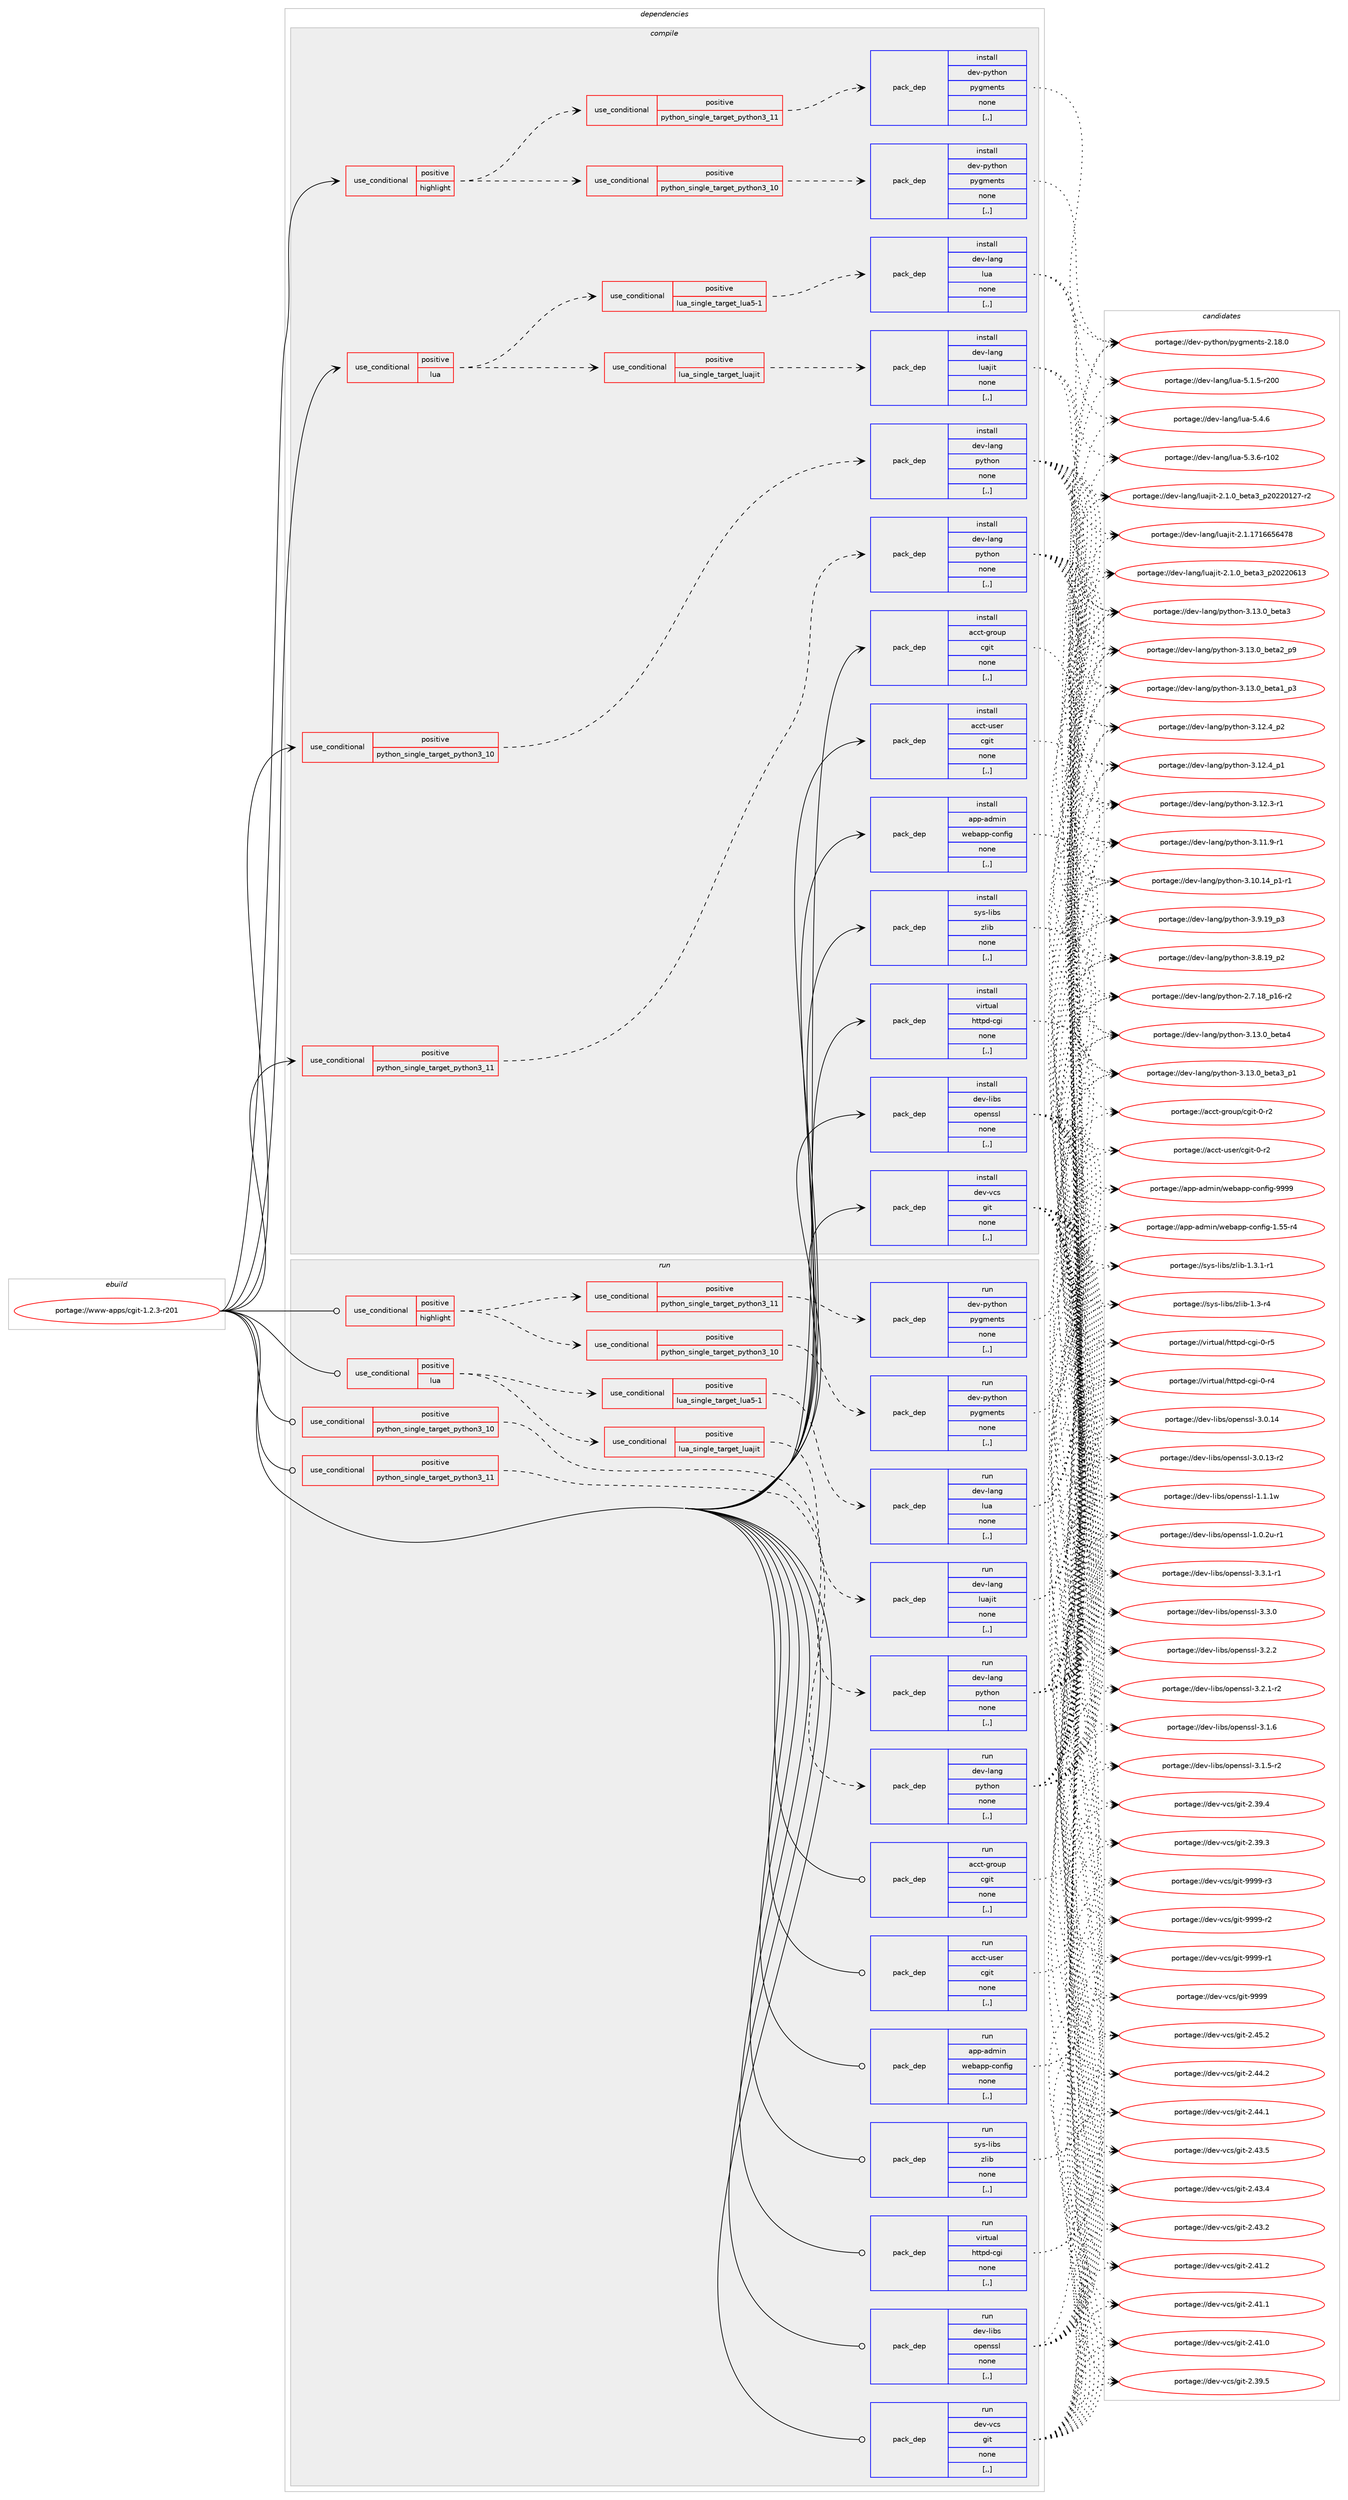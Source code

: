 digraph prolog {

# *************
# Graph options
# *************

newrank=true;
concentrate=true;
compound=true;
graph [rankdir=LR,fontname=Helvetica,fontsize=10,ranksep=1.5];#, ranksep=2.5, nodesep=0.2];
edge  [arrowhead=vee];
node  [fontname=Helvetica,fontsize=10];

# **********
# The ebuild
# **********

subgraph cluster_leftcol {
color=gray;
label=<<i>ebuild</i>>;
id [label="portage://www-apps/cgit-1.2.3-r201", color=red, width=4, href="../www-apps/cgit-1.2.3-r201.svg"];
}

# ****************
# The dependencies
# ****************

subgraph cluster_midcol {
color=gray;
label=<<i>dependencies</i>>;
subgraph cluster_compile {
fillcolor="#eeeeee";
style=filled;
label=<<i>compile</i>>;
subgraph cond118901 {
dependency446224 [label=<<TABLE BORDER="0" CELLBORDER="1" CELLSPACING="0" CELLPADDING="4"><TR><TD ROWSPAN="3" CELLPADDING="10">use_conditional</TD></TR><TR><TD>positive</TD></TR><TR><TD>highlight</TD></TR></TABLE>>, shape=none, color=red];
subgraph cond118902 {
dependency446225 [label=<<TABLE BORDER="0" CELLBORDER="1" CELLSPACING="0" CELLPADDING="4"><TR><TD ROWSPAN="3" CELLPADDING="10">use_conditional</TD></TR><TR><TD>positive</TD></TR><TR><TD>python_single_target_python3_10</TD></TR></TABLE>>, shape=none, color=red];
subgraph pack324063 {
dependency446226 [label=<<TABLE BORDER="0" CELLBORDER="1" CELLSPACING="0" CELLPADDING="4" WIDTH="220"><TR><TD ROWSPAN="6" CELLPADDING="30">pack_dep</TD></TR><TR><TD WIDTH="110">install</TD></TR><TR><TD>dev-python</TD></TR><TR><TD>pygments</TD></TR><TR><TD>none</TD></TR><TR><TD>[,,]</TD></TR></TABLE>>, shape=none, color=blue];
}
dependency446225:e -> dependency446226:w [weight=20,style="dashed",arrowhead="vee"];
}
dependency446224:e -> dependency446225:w [weight=20,style="dashed",arrowhead="vee"];
subgraph cond118903 {
dependency446227 [label=<<TABLE BORDER="0" CELLBORDER="1" CELLSPACING="0" CELLPADDING="4"><TR><TD ROWSPAN="3" CELLPADDING="10">use_conditional</TD></TR><TR><TD>positive</TD></TR><TR><TD>python_single_target_python3_11</TD></TR></TABLE>>, shape=none, color=red];
subgraph pack324064 {
dependency446228 [label=<<TABLE BORDER="0" CELLBORDER="1" CELLSPACING="0" CELLPADDING="4" WIDTH="220"><TR><TD ROWSPAN="6" CELLPADDING="30">pack_dep</TD></TR><TR><TD WIDTH="110">install</TD></TR><TR><TD>dev-python</TD></TR><TR><TD>pygments</TD></TR><TR><TD>none</TD></TR><TR><TD>[,,]</TD></TR></TABLE>>, shape=none, color=blue];
}
dependency446227:e -> dependency446228:w [weight=20,style="dashed",arrowhead="vee"];
}
dependency446224:e -> dependency446227:w [weight=20,style="dashed",arrowhead="vee"];
}
id:e -> dependency446224:w [weight=20,style="solid",arrowhead="vee"];
subgraph cond118904 {
dependency446229 [label=<<TABLE BORDER="0" CELLBORDER="1" CELLSPACING="0" CELLPADDING="4"><TR><TD ROWSPAN="3" CELLPADDING="10">use_conditional</TD></TR><TR><TD>positive</TD></TR><TR><TD>lua</TD></TR></TABLE>>, shape=none, color=red];
subgraph cond118905 {
dependency446230 [label=<<TABLE BORDER="0" CELLBORDER="1" CELLSPACING="0" CELLPADDING="4"><TR><TD ROWSPAN="3" CELLPADDING="10">use_conditional</TD></TR><TR><TD>positive</TD></TR><TR><TD>lua_single_target_luajit</TD></TR></TABLE>>, shape=none, color=red];
subgraph pack324065 {
dependency446231 [label=<<TABLE BORDER="0" CELLBORDER="1" CELLSPACING="0" CELLPADDING="4" WIDTH="220"><TR><TD ROWSPAN="6" CELLPADDING="30">pack_dep</TD></TR><TR><TD WIDTH="110">install</TD></TR><TR><TD>dev-lang</TD></TR><TR><TD>luajit</TD></TR><TR><TD>none</TD></TR><TR><TD>[,,]</TD></TR></TABLE>>, shape=none, color=blue];
}
dependency446230:e -> dependency446231:w [weight=20,style="dashed",arrowhead="vee"];
}
dependency446229:e -> dependency446230:w [weight=20,style="dashed",arrowhead="vee"];
subgraph cond118906 {
dependency446232 [label=<<TABLE BORDER="0" CELLBORDER="1" CELLSPACING="0" CELLPADDING="4"><TR><TD ROWSPAN="3" CELLPADDING="10">use_conditional</TD></TR><TR><TD>positive</TD></TR><TR><TD>lua_single_target_lua5-1</TD></TR></TABLE>>, shape=none, color=red];
subgraph pack324066 {
dependency446233 [label=<<TABLE BORDER="0" CELLBORDER="1" CELLSPACING="0" CELLPADDING="4" WIDTH="220"><TR><TD ROWSPAN="6" CELLPADDING="30">pack_dep</TD></TR><TR><TD WIDTH="110">install</TD></TR><TR><TD>dev-lang</TD></TR><TR><TD>lua</TD></TR><TR><TD>none</TD></TR><TR><TD>[,,]</TD></TR></TABLE>>, shape=none, color=blue];
}
dependency446232:e -> dependency446233:w [weight=20,style="dashed",arrowhead="vee"];
}
dependency446229:e -> dependency446232:w [weight=20,style="dashed",arrowhead="vee"];
}
id:e -> dependency446229:w [weight=20,style="solid",arrowhead="vee"];
subgraph cond118907 {
dependency446234 [label=<<TABLE BORDER="0" CELLBORDER="1" CELLSPACING="0" CELLPADDING="4"><TR><TD ROWSPAN="3" CELLPADDING="10">use_conditional</TD></TR><TR><TD>positive</TD></TR><TR><TD>python_single_target_python3_10</TD></TR></TABLE>>, shape=none, color=red];
subgraph pack324067 {
dependency446235 [label=<<TABLE BORDER="0" CELLBORDER="1" CELLSPACING="0" CELLPADDING="4" WIDTH="220"><TR><TD ROWSPAN="6" CELLPADDING="30">pack_dep</TD></TR><TR><TD WIDTH="110">install</TD></TR><TR><TD>dev-lang</TD></TR><TR><TD>python</TD></TR><TR><TD>none</TD></TR><TR><TD>[,,]</TD></TR></TABLE>>, shape=none, color=blue];
}
dependency446234:e -> dependency446235:w [weight=20,style="dashed",arrowhead="vee"];
}
id:e -> dependency446234:w [weight=20,style="solid",arrowhead="vee"];
subgraph cond118908 {
dependency446236 [label=<<TABLE BORDER="0" CELLBORDER="1" CELLSPACING="0" CELLPADDING="4"><TR><TD ROWSPAN="3" CELLPADDING="10">use_conditional</TD></TR><TR><TD>positive</TD></TR><TR><TD>python_single_target_python3_11</TD></TR></TABLE>>, shape=none, color=red];
subgraph pack324068 {
dependency446237 [label=<<TABLE BORDER="0" CELLBORDER="1" CELLSPACING="0" CELLPADDING="4" WIDTH="220"><TR><TD ROWSPAN="6" CELLPADDING="30">pack_dep</TD></TR><TR><TD WIDTH="110">install</TD></TR><TR><TD>dev-lang</TD></TR><TR><TD>python</TD></TR><TR><TD>none</TD></TR><TR><TD>[,,]</TD></TR></TABLE>>, shape=none, color=blue];
}
dependency446236:e -> dependency446237:w [weight=20,style="dashed",arrowhead="vee"];
}
id:e -> dependency446236:w [weight=20,style="solid",arrowhead="vee"];
subgraph pack324069 {
dependency446238 [label=<<TABLE BORDER="0" CELLBORDER="1" CELLSPACING="0" CELLPADDING="4" WIDTH="220"><TR><TD ROWSPAN="6" CELLPADDING="30">pack_dep</TD></TR><TR><TD WIDTH="110">install</TD></TR><TR><TD>acct-group</TD></TR><TR><TD>cgit</TD></TR><TR><TD>none</TD></TR><TR><TD>[,,]</TD></TR></TABLE>>, shape=none, color=blue];
}
id:e -> dependency446238:w [weight=20,style="solid",arrowhead="vee"];
subgraph pack324070 {
dependency446239 [label=<<TABLE BORDER="0" CELLBORDER="1" CELLSPACING="0" CELLPADDING="4" WIDTH="220"><TR><TD ROWSPAN="6" CELLPADDING="30">pack_dep</TD></TR><TR><TD WIDTH="110">install</TD></TR><TR><TD>acct-user</TD></TR><TR><TD>cgit</TD></TR><TR><TD>none</TD></TR><TR><TD>[,,]</TD></TR></TABLE>>, shape=none, color=blue];
}
id:e -> dependency446239:w [weight=20,style="solid",arrowhead="vee"];
subgraph pack324071 {
dependency446240 [label=<<TABLE BORDER="0" CELLBORDER="1" CELLSPACING="0" CELLPADDING="4" WIDTH="220"><TR><TD ROWSPAN="6" CELLPADDING="30">pack_dep</TD></TR><TR><TD WIDTH="110">install</TD></TR><TR><TD>app-admin</TD></TR><TR><TD>webapp-config</TD></TR><TR><TD>none</TD></TR><TR><TD>[,,]</TD></TR></TABLE>>, shape=none, color=blue];
}
id:e -> dependency446240:w [weight=20,style="solid",arrowhead="vee"];
subgraph pack324072 {
dependency446241 [label=<<TABLE BORDER="0" CELLBORDER="1" CELLSPACING="0" CELLPADDING="4" WIDTH="220"><TR><TD ROWSPAN="6" CELLPADDING="30">pack_dep</TD></TR><TR><TD WIDTH="110">install</TD></TR><TR><TD>dev-libs</TD></TR><TR><TD>openssl</TD></TR><TR><TD>none</TD></TR><TR><TD>[,,]</TD></TR></TABLE>>, shape=none, color=blue];
}
id:e -> dependency446241:w [weight=20,style="solid",arrowhead="vee"];
subgraph pack324073 {
dependency446242 [label=<<TABLE BORDER="0" CELLBORDER="1" CELLSPACING="0" CELLPADDING="4" WIDTH="220"><TR><TD ROWSPAN="6" CELLPADDING="30">pack_dep</TD></TR><TR><TD WIDTH="110">install</TD></TR><TR><TD>dev-vcs</TD></TR><TR><TD>git</TD></TR><TR><TD>none</TD></TR><TR><TD>[,,]</TD></TR></TABLE>>, shape=none, color=blue];
}
id:e -> dependency446242:w [weight=20,style="solid",arrowhead="vee"];
subgraph pack324074 {
dependency446243 [label=<<TABLE BORDER="0" CELLBORDER="1" CELLSPACING="0" CELLPADDING="4" WIDTH="220"><TR><TD ROWSPAN="6" CELLPADDING="30">pack_dep</TD></TR><TR><TD WIDTH="110">install</TD></TR><TR><TD>sys-libs</TD></TR><TR><TD>zlib</TD></TR><TR><TD>none</TD></TR><TR><TD>[,,]</TD></TR></TABLE>>, shape=none, color=blue];
}
id:e -> dependency446243:w [weight=20,style="solid",arrowhead="vee"];
subgraph pack324075 {
dependency446244 [label=<<TABLE BORDER="0" CELLBORDER="1" CELLSPACING="0" CELLPADDING="4" WIDTH="220"><TR><TD ROWSPAN="6" CELLPADDING="30">pack_dep</TD></TR><TR><TD WIDTH="110">install</TD></TR><TR><TD>virtual</TD></TR><TR><TD>httpd-cgi</TD></TR><TR><TD>none</TD></TR><TR><TD>[,,]</TD></TR></TABLE>>, shape=none, color=blue];
}
id:e -> dependency446244:w [weight=20,style="solid",arrowhead="vee"];
}
subgraph cluster_compileandrun {
fillcolor="#eeeeee";
style=filled;
label=<<i>compile and run</i>>;
}
subgraph cluster_run {
fillcolor="#eeeeee";
style=filled;
label=<<i>run</i>>;
subgraph cond118909 {
dependency446245 [label=<<TABLE BORDER="0" CELLBORDER="1" CELLSPACING="0" CELLPADDING="4"><TR><TD ROWSPAN="3" CELLPADDING="10">use_conditional</TD></TR><TR><TD>positive</TD></TR><TR><TD>highlight</TD></TR></TABLE>>, shape=none, color=red];
subgraph cond118910 {
dependency446246 [label=<<TABLE BORDER="0" CELLBORDER="1" CELLSPACING="0" CELLPADDING="4"><TR><TD ROWSPAN="3" CELLPADDING="10">use_conditional</TD></TR><TR><TD>positive</TD></TR><TR><TD>python_single_target_python3_10</TD></TR></TABLE>>, shape=none, color=red];
subgraph pack324076 {
dependency446247 [label=<<TABLE BORDER="0" CELLBORDER="1" CELLSPACING="0" CELLPADDING="4" WIDTH="220"><TR><TD ROWSPAN="6" CELLPADDING="30">pack_dep</TD></TR><TR><TD WIDTH="110">run</TD></TR><TR><TD>dev-python</TD></TR><TR><TD>pygments</TD></TR><TR><TD>none</TD></TR><TR><TD>[,,]</TD></TR></TABLE>>, shape=none, color=blue];
}
dependency446246:e -> dependency446247:w [weight=20,style="dashed",arrowhead="vee"];
}
dependency446245:e -> dependency446246:w [weight=20,style="dashed",arrowhead="vee"];
subgraph cond118911 {
dependency446248 [label=<<TABLE BORDER="0" CELLBORDER="1" CELLSPACING="0" CELLPADDING="4"><TR><TD ROWSPAN="3" CELLPADDING="10">use_conditional</TD></TR><TR><TD>positive</TD></TR><TR><TD>python_single_target_python3_11</TD></TR></TABLE>>, shape=none, color=red];
subgraph pack324077 {
dependency446249 [label=<<TABLE BORDER="0" CELLBORDER="1" CELLSPACING="0" CELLPADDING="4" WIDTH="220"><TR><TD ROWSPAN="6" CELLPADDING="30">pack_dep</TD></TR><TR><TD WIDTH="110">run</TD></TR><TR><TD>dev-python</TD></TR><TR><TD>pygments</TD></TR><TR><TD>none</TD></TR><TR><TD>[,,]</TD></TR></TABLE>>, shape=none, color=blue];
}
dependency446248:e -> dependency446249:w [weight=20,style="dashed",arrowhead="vee"];
}
dependency446245:e -> dependency446248:w [weight=20,style="dashed",arrowhead="vee"];
}
id:e -> dependency446245:w [weight=20,style="solid",arrowhead="odot"];
subgraph cond118912 {
dependency446250 [label=<<TABLE BORDER="0" CELLBORDER="1" CELLSPACING="0" CELLPADDING="4"><TR><TD ROWSPAN="3" CELLPADDING="10">use_conditional</TD></TR><TR><TD>positive</TD></TR><TR><TD>lua</TD></TR></TABLE>>, shape=none, color=red];
subgraph cond118913 {
dependency446251 [label=<<TABLE BORDER="0" CELLBORDER="1" CELLSPACING="0" CELLPADDING="4"><TR><TD ROWSPAN="3" CELLPADDING="10">use_conditional</TD></TR><TR><TD>positive</TD></TR><TR><TD>lua_single_target_luajit</TD></TR></TABLE>>, shape=none, color=red];
subgraph pack324078 {
dependency446252 [label=<<TABLE BORDER="0" CELLBORDER="1" CELLSPACING="0" CELLPADDING="4" WIDTH="220"><TR><TD ROWSPAN="6" CELLPADDING="30">pack_dep</TD></TR><TR><TD WIDTH="110">run</TD></TR><TR><TD>dev-lang</TD></TR><TR><TD>luajit</TD></TR><TR><TD>none</TD></TR><TR><TD>[,,]</TD></TR></TABLE>>, shape=none, color=blue];
}
dependency446251:e -> dependency446252:w [weight=20,style="dashed",arrowhead="vee"];
}
dependency446250:e -> dependency446251:w [weight=20,style="dashed",arrowhead="vee"];
subgraph cond118914 {
dependency446253 [label=<<TABLE BORDER="0" CELLBORDER="1" CELLSPACING="0" CELLPADDING="4"><TR><TD ROWSPAN="3" CELLPADDING="10">use_conditional</TD></TR><TR><TD>positive</TD></TR><TR><TD>lua_single_target_lua5-1</TD></TR></TABLE>>, shape=none, color=red];
subgraph pack324079 {
dependency446254 [label=<<TABLE BORDER="0" CELLBORDER="1" CELLSPACING="0" CELLPADDING="4" WIDTH="220"><TR><TD ROWSPAN="6" CELLPADDING="30">pack_dep</TD></TR><TR><TD WIDTH="110">run</TD></TR><TR><TD>dev-lang</TD></TR><TR><TD>lua</TD></TR><TR><TD>none</TD></TR><TR><TD>[,,]</TD></TR></TABLE>>, shape=none, color=blue];
}
dependency446253:e -> dependency446254:w [weight=20,style="dashed",arrowhead="vee"];
}
dependency446250:e -> dependency446253:w [weight=20,style="dashed",arrowhead="vee"];
}
id:e -> dependency446250:w [weight=20,style="solid",arrowhead="odot"];
subgraph cond118915 {
dependency446255 [label=<<TABLE BORDER="0" CELLBORDER="1" CELLSPACING="0" CELLPADDING="4"><TR><TD ROWSPAN="3" CELLPADDING="10">use_conditional</TD></TR><TR><TD>positive</TD></TR><TR><TD>python_single_target_python3_10</TD></TR></TABLE>>, shape=none, color=red];
subgraph pack324080 {
dependency446256 [label=<<TABLE BORDER="0" CELLBORDER="1" CELLSPACING="0" CELLPADDING="4" WIDTH="220"><TR><TD ROWSPAN="6" CELLPADDING="30">pack_dep</TD></TR><TR><TD WIDTH="110">run</TD></TR><TR><TD>dev-lang</TD></TR><TR><TD>python</TD></TR><TR><TD>none</TD></TR><TR><TD>[,,]</TD></TR></TABLE>>, shape=none, color=blue];
}
dependency446255:e -> dependency446256:w [weight=20,style="dashed",arrowhead="vee"];
}
id:e -> dependency446255:w [weight=20,style="solid",arrowhead="odot"];
subgraph cond118916 {
dependency446257 [label=<<TABLE BORDER="0" CELLBORDER="1" CELLSPACING="0" CELLPADDING="4"><TR><TD ROWSPAN="3" CELLPADDING="10">use_conditional</TD></TR><TR><TD>positive</TD></TR><TR><TD>python_single_target_python3_11</TD></TR></TABLE>>, shape=none, color=red];
subgraph pack324081 {
dependency446258 [label=<<TABLE BORDER="0" CELLBORDER="1" CELLSPACING="0" CELLPADDING="4" WIDTH="220"><TR><TD ROWSPAN="6" CELLPADDING="30">pack_dep</TD></TR><TR><TD WIDTH="110">run</TD></TR><TR><TD>dev-lang</TD></TR><TR><TD>python</TD></TR><TR><TD>none</TD></TR><TR><TD>[,,]</TD></TR></TABLE>>, shape=none, color=blue];
}
dependency446257:e -> dependency446258:w [weight=20,style="dashed",arrowhead="vee"];
}
id:e -> dependency446257:w [weight=20,style="solid",arrowhead="odot"];
subgraph pack324082 {
dependency446259 [label=<<TABLE BORDER="0" CELLBORDER="1" CELLSPACING="0" CELLPADDING="4" WIDTH="220"><TR><TD ROWSPAN="6" CELLPADDING="30">pack_dep</TD></TR><TR><TD WIDTH="110">run</TD></TR><TR><TD>acct-group</TD></TR><TR><TD>cgit</TD></TR><TR><TD>none</TD></TR><TR><TD>[,,]</TD></TR></TABLE>>, shape=none, color=blue];
}
id:e -> dependency446259:w [weight=20,style="solid",arrowhead="odot"];
subgraph pack324083 {
dependency446260 [label=<<TABLE BORDER="0" CELLBORDER="1" CELLSPACING="0" CELLPADDING="4" WIDTH="220"><TR><TD ROWSPAN="6" CELLPADDING="30">pack_dep</TD></TR><TR><TD WIDTH="110">run</TD></TR><TR><TD>acct-user</TD></TR><TR><TD>cgit</TD></TR><TR><TD>none</TD></TR><TR><TD>[,,]</TD></TR></TABLE>>, shape=none, color=blue];
}
id:e -> dependency446260:w [weight=20,style="solid",arrowhead="odot"];
subgraph pack324084 {
dependency446261 [label=<<TABLE BORDER="0" CELLBORDER="1" CELLSPACING="0" CELLPADDING="4" WIDTH="220"><TR><TD ROWSPAN="6" CELLPADDING="30">pack_dep</TD></TR><TR><TD WIDTH="110">run</TD></TR><TR><TD>app-admin</TD></TR><TR><TD>webapp-config</TD></TR><TR><TD>none</TD></TR><TR><TD>[,,]</TD></TR></TABLE>>, shape=none, color=blue];
}
id:e -> dependency446261:w [weight=20,style="solid",arrowhead="odot"];
subgraph pack324085 {
dependency446262 [label=<<TABLE BORDER="0" CELLBORDER="1" CELLSPACING="0" CELLPADDING="4" WIDTH="220"><TR><TD ROWSPAN="6" CELLPADDING="30">pack_dep</TD></TR><TR><TD WIDTH="110">run</TD></TR><TR><TD>dev-libs</TD></TR><TR><TD>openssl</TD></TR><TR><TD>none</TD></TR><TR><TD>[,,]</TD></TR></TABLE>>, shape=none, color=blue];
}
id:e -> dependency446262:w [weight=20,style="solid",arrowhead="odot"];
subgraph pack324086 {
dependency446263 [label=<<TABLE BORDER="0" CELLBORDER="1" CELLSPACING="0" CELLPADDING="4" WIDTH="220"><TR><TD ROWSPAN="6" CELLPADDING="30">pack_dep</TD></TR><TR><TD WIDTH="110">run</TD></TR><TR><TD>dev-vcs</TD></TR><TR><TD>git</TD></TR><TR><TD>none</TD></TR><TR><TD>[,,]</TD></TR></TABLE>>, shape=none, color=blue];
}
id:e -> dependency446263:w [weight=20,style="solid",arrowhead="odot"];
subgraph pack324087 {
dependency446264 [label=<<TABLE BORDER="0" CELLBORDER="1" CELLSPACING="0" CELLPADDING="4" WIDTH="220"><TR><TD ROWSPAN="6" CELLPADDING="30">pack_dep</TD></TR><TR><TD WIDTH="110">run</TD></TR><TR><TD>sys-libs</TD></TR><TR><TD>zlib</TD></TR><TR><TD>none</TD></TR><TR><TD>[,,]</TD></TR></TABLE>>, shape=none, color=blue];
}
id:e -> dependency446264:w [weight=20,style="solid",arrowhead="odot"];
subgraph pack324088 {
dependency446265 [label=<<TABLE BORDER="0" CELLBORDER="1" CELLSPACING="0" CELLPADDING="4" WIDTH="220"><TR><TD ROWSPAN="6" CELLPADDING="30">pack_dep</TD></TR><TR><TD WIDTH="110">run</TD></TR><TR><TD>virtual</TD></TR><TR><TD>httpd-cgi</TD></TR><TR><TD>none</TD></TR><TR><TD>[,,]</TD></TR></TABLE>>, shape=none, color=blue];
}
id:e -> dependency446265:w [weight=20,style="solid",arrowhead="odot"];
}
}

# **************
# The candidates
# **************

subgraph cluster_choices {
rank=same;
color=gray;
label=<<i>candidates</i>>;

subgraph choice324063 {
color=black;
nodesep=1;
choice100101118451121211161041111104711212110310910111011611545504649564648 [label="portage://dev-python/pygments-2.18.0", color=red, width=4,href="../dev-python/pygments-2.18.0.svg"];
dependency446226:e -> choice100101118451121211161041111104711212110310910111011611545504649564648:w [style=dotted,weight="100"];
}
subgraph choice324064 {
color=black;
nodesep=1;
choice100101118451121211161041111104711212110310910111011611545504649564648 [label="portage://dev-python/pygments-2.18.0", color=red, width=4,href="../dev-python/pygments-2.18.0.svg"];
dependency446228:e -> choice100101118451121211161041111104711212110310910111011611545504649564648:w [style=dotted,weight="100"];
}
subgraph choice324065 {
color=black;
nodesep=1;
choice10010111845108971101034710811797106105116455046494649554954545354525556 [label="portage://dev-lang/luajit-2.1.1716656478", color=red, width=4,href="../dev-lang/luajit-2.1.1716656478.svg"];
choice1001011184510897110103471081179710610511645504649464895981011169751951125048505048544951 [label="portage://dev-lang/luajit-2.1.0_beta3_p20220613", color=red, width=4,href="../dev-lang/luajit-2.1.0_beta3_p20220613.svg"];
choice10010111845108971101034710811797106105116455046494648959810111697519511250485050484950554511450 [label="portage://dev-lang/luajit-2.1.0_beta3_p20220127-r2", color=red, width=4,href="../dev-lang/luajit-2.1.0_beta3_p20220127-r2.svg"];
dependency446231:e -> choice10010111845108971101034710811797106105116455046494649554954545354525556:w [style=dotted,weight="100"];
dependency446231:e -> choice1001011184510897110103471081179710610511645504649464895981011169751951125048505048544951:w [style=dotted,weight="100"];
dependency446231:e -> choice10010111845108971101034710811797106105116455046494648959810111697519511250485050484950554511450:w [style=dotted,weight="100"];
}
subgraph choice324066 {
color=black;
nodesep=1;
choice10010111845108971101034710811797455346524654 [label="portage://dev-lang/lua-5.4.6", color=red, width=4,href="../dev-lang/lua-5.4.6.svg"];
choice1001011184510897110103471081179745534651465445114494850 [label="portage://dev-lang/lua-5.3.6-r102", color=red, width=4,href="../dev-lang/lua-5.3.6-r102.svg"];
choice1001011184510897110103471081179745534649465345114504848 [label="portage://dev-lang/lua-5.1.5-r200", color=red, width=4,href="../dev-lang/lua-5.1.5-r200.svg"];
dependency446233:e -> choice10010111845108971101034710811797455346524654:w [style=dotted,weight="100"];
dependency446233:e -> choice1001011184510897110103471081179745534651465445114494850:w [style=dotted,weight="100"];
dependency446233:e -> choice1001011184510897110103471081179745534649465345114504848:w [style=dotted,weight="100"];
}
subgraph choice324067 {
color=black;
nodesep=1;
choice1001011184510897110103471121211161041111104551464951464895981011169752 [label="portage://dev-lang/python-3.13.0_beta4", color=red, width=4,href="../dev-lang/python-3.13.0_beta4.svg"];
choice10010111845108971101034711212111610411111045514649514648959810111697519511249 [label="portage://dev-lang/python-3.13.0_beta3_p1", color=red, width=4,href="../dev-lang/python-3.13.0_beta3_p1.svg"];
choice1001011184510897110103471121211161041111104551464951464895981011169751 [label="portage://dev-lang/python-3.13.0_beta3", color=red, width=4,href="../dev-lang/python-3.13.0_beta3.svg"];
choice10010111845108971101034711212111610411111045514649514648959810111697509511257 [label="portage://dev-lang/python-3.13.0_beta2_p9", color=red, width=4,href="../dev-lang/python-3.13.0_beta2_p9.svg"];
choice10010111845108971101034711212111610411111045514649514648959810111697499511251 [label="portage://dev-lang/python-3.13.0_beta1_p3", color=red, width=4,href="../dev-lang/python-3.13.0_beta1_p3.svg"];
choice100101118451089711010347112121116104111110455146495046529511250 [label="portage://dev-lang/python-3.12.4_p2", color=red, width=4,href="../dev-lang/python-3.12.4_p2.svg"];
choice100101118451089711010347112121116104111110455146495046529511249 [label="portage://dev-lang/python-3.12.4_p1", color=red, width=4,href="../dev-lang/python-3.12.4_p1.svg"];
choice100101118451089711010347112121116104111110455146495046514511449 [label="portage://dev-lang/python-3.12.3-r1", color=red, width=4,href="../dev-lang/python-3.12.3-r1.svg"];
choice100101118451089711010347112121116104111110455146494946574511449 [label="portage://dev-lang/python-3.11.9-r1", color=red, width=4,href="../dev-lang/python-3.11.9-r1.svg"];
choice100101118451089711010347112121116104111110455146494846495295112494511449 [label="portage://dev-lang/python-3.10.14_p1-r1", color=red, width=4,href="../dev-lang/python-3.10.14_p1-r1.svg"];
choice100101118451089711010347112121116104111110455146574649579511251 [label="portage://dev-lang/python-3.9.19_p3", color=red, width=4,href="../dev-lang/python-3.9.19_p3.svg"];
choice100101118451089711010347112121116104111110455146564649579511250 [label="portage://dev-lang/python-3.8.19_p2", color=red, width=4,href="../dev-lang/python-3.8.19_p2.svg"];
choice100101118451089711010347112121116104111110455046554649569511249544511450 [label="portage://dev-lang/python-2.7.18_p16-r2", color=red, width=4,href="../dev-lang/python-2.7.18_p16-r2.svg"];
dependency446235:e -> choice1001011184510897110103471121211161041111104551464951464895981011169752:w [style=dotted,weight="100"];
dependency446235:e -> choice10010111845108971101034711212111610411111045514649514648959810111697519511249:w [style=dotted,weight="100"];
dependency446235:e -> choice1001011184510897110103471121211161041111104551464951464895981011169751:w [style=dotted,weight="100"];
dependency446235:e -> choice10010111845108971101034711212111610411111045514649514648959810111697509511257:w [style=dotted,weight="100"];
dependency446235:e -> choice10010111845108971101034711212111610411111045514649514648959810111697499511251:w [style=dotted,weight="100"];
dependency446235:e -> choice100101118451089711010347112121116104111110455146495046529511250:w [style=dotted,weight="100"];
dependency446235:e -> choice100101118451089711010347112121116104111110455146495046529511249:w [style=dotted,weight="100"];
dependency446235:e -> choice100101118451089711010347112121116104111110455146495046514511449:w [style=dotted,weight="100"];
dependency446235:e -> choice100101118451089711010347112121116104111110455146494946574511449:w [style=dotted,weight="100"];
dependency446235:e -> choice100101118451089711010347112121116104111110455146494846495295112494511449:w [style=dotted,weight="100"];
dependency446235:e -> choice100101118451089711010347112121116104111110455146574649579511251:w [style=dotted,weight="100"];
dependency446235:e -> choice100101118451089711010347112121116104111110455146564649579511250:w [style=dotted,weight="100"];
dependency446235:e -> choice100101118451089711010347112121116104111110455046554649569511249544511450:w [style=dotted,weight="100"];
}
subgraph choice324068 {
color=black;
nodesep=1;
choice1001011184510897110103471121211161041111104551464951464895981011169752 [label="portage://dev-lang/python-3.13.0_beta4", color=red, width=4,href="../dev-lang/python-3.13.0_beta4.svg"];
choice10010111845108971101034711212111610411111045514649514648959810111697519511249 [label="portage://dev-lang/python-3.13.0_beta3_p1", color=red, width=4,href="../dev-lang/python-3.13.0_beta3_p1.svg"];
choice1001011184510897110103471121211161041111104551464951464895981011169751 [label="portage://dev-lang/python-3.13.0_beta3", color=red, width=4,href="../dev-lang/python-3.13.0_beta3.svg"];
choice10010111845108971101034711212111610411111045514649514648959810111697509511257 [label="portage://dev-lang/python-3.13.0_beta2_p9", color=red, width=4,href="../dev-lang/python-3.13.0_beta2_p9.svg"];
choice10010111845108971101034711212111610411111045514649514648959810111697499511251 [label="portage://dev-lang/python-3.13.0_beta1_p3", color=red, width=4,href="../dev-lang/python-3.13.0_beta1_p3.svg"];
choice100101118451089711010347112121116104111110455146495046529511250 [label="portage://dev-lang/python-3.12.4_p2", color=red, width=4,href="../dev-lang/python-3.12.4_p2.svg"];
choice100101118451089711010347112121116104111110455146495046529511249 [label="portage://dev-lang/python-3.12.4_p1", color=red, width=4,href="../dev-lang/python-3.12.4_p1.svg"];
choice100101118451089711010347112121116104111110455146495046514511449 [label="portage://dev-lang/python-3.12.3-r1", color=red, width=4,href="../dev-lang/python-3.12.3-r1.svg"];
choice100101118451089711010347112121116104111110455146494946574511449 [label="portage://dev-lang/python-3.11.9-r1", color=red, width=4,href="../dev-lang/python-3.11.9-r1.svg"];
choice100101118451089711010347112121116104111110455146494846495295112494511449 [label="portage://dev-lang/python-3.10.14_p1-r1", color=red, width=4,href="../dev-lang/python-3.10.14_p1-r1.svg"];
choice100101118451089711010347112121116104111110455146574649579511251 [label="portage://dev-lang/python-3.9.19_p3", color=red, width=4,href="../dev-lang/python-3.9.19_p3.svg"];
choice100101118451089711010347112121116104111110455146564649579511250 [label="portage://dev-lang/python-3.8.19_p2", color=red, width=4,href="../dev-lang/python-3.8.19_p2.svg"];
choice100101118451089711010347112121116104111110455046554649569511249544511450 [label="portage://dev-lang/python-2.7.18_p16-r2", color=red, width=4,href="../dev-lang/python-2.7.18_p16-r2.svg"];
dependency446237:e -> choice1001011184510897110103471121211161041111104551464951464895981011169752:w [style=dotted,weight="100"];
dependency446237:e -> choice10010111845108971101034711212111610411111045514649514648959810111697519511249:w [style=dotted,weight="100"];
dependency446237:e -> choice1001011184510897110103471121211161041111104551464951464895981011169751:w [style=dotted,weight="100"];
dependency446237:e -> choice10010111845108971101034711212111610411111045514649514648959810111697509511257:w [style=dotted,weight="100"];
dependency446237:e -> choice10010111845108971101034711212111610411111045514649514648959810111697499511251:w [style=dotted,weight="100"];
dependency446237:e -> choice100101118451089711010347112121116104111110455146495046529511250:w [style=dotted,weight="100"];
dependency446237:e -> choice100101118451089711010347112121116104111110455146495046529511249:w [style=dotted,weight="100"];
dependency446237:e -> choice100101118451089711010347112121116104111110455146495046514511449:w [style=dotted,weight="100"];
dependency446237:e -> choice100101118451089711010347112121116104111110455146494946574511449:w [style=dotted,weight="100"];
dependency446237:e -> choice100101118451089711010347112121116104111110455146494846495295112494511449:w [style=dotted,weight="100"];
dependency446237:e -> choice100101118451089711010347112121116104111110455146574649579511251:w [style=dotted,weight="100"];
dependency446237:e -> choice100101118451089711010347112121116104111110455146564649579511250:w [style=dotted,weight="100"];
dependency446237:e -> choice100101118451089711010347112121116104111110455046554649569511249544511450:w [style=dotted,weight="100"];
}
subgraph choice324069 {
color=black;
nodesep=1;
choice97999911645103114111117112479910310511645484511450 [label="portage://acct-group/cgit-0-r2", color=red, width=4,href="../acct-group/cgit-0-r2.svg"];
dependency446238:e -> choice97999911645103114111117112479910310511645484511450:w [style=dotted,weight="100"];
}
subgraph choice324070 {
color=black;
nodesep=1;
choice97999911645117115101114479910310511645484511450 [label="portage://acct-user/cgit-0-r2", color=red, width=4,href="../acct-user/cgit-0-r2.svg"];
dependency446239:e -> choice97999911645117115101114479910310511645484511450:w [style=dotted,weight="100"];
}
subgraph choice324071 {
color=black;
nodesep=1;
choice97112112459710010910511047119101989711211245991111101021051034557575757 [label="portage://app-admin/webapp-config-9999", color=red, width=4,href="../app-admin/webapp-config-9999.svg"];
choice971121124597100109105110471191019897112112459911111010210510345494653534511452 [label="portage://app-admin/webapp-config-1.55-r4", color=red, width=4,href="../app-admin/webapp-config-1.55-r4.svg"];
dependency446240:e -> choice97112112459710010910511047119101989711211245991111101021051034557575757:w [style=dotted,weight="100"];
dependency446240:e -> choice971121124597100109105110471191019897112112459911111010210510345494653534511452:w [style=dotted,weight="100"];
}
subgraph choice324072 {
color=black;
nodesep=1;
choice1001011184510810598115471111121011101151151084551465146494511449 [label="portage://dev-libs/openssl-3.3.1-r1", color=red, width=4,href="../dev-libs/openssl-3.3.1-r1.svg"];
choice100101118451081059811547111112101110115115108455146514648 [label="portage://dev-libs/openssl-3.3.0", color=red, width=4,href="../dev-libs/openssl-3.3.0.svg"];
choice100101118451081059811547111112101110115115108455146504650 [label="portage://dev-libs/openssl-3.2.2", color=red, width=4,href="../dev-libs/openssl-3.2.2.svg"];
choice1001011184510810598115471111121011101151151084551465046494511450 [label="portage://dev-libs/openssl-3.2.1-r2", color=red, width=4,href="../dev-libs/openssl-3.2.1-r2.svg"];
choice100101118451081059811547111112101110115115108455146494654 [label="portage://dev-libs/openssl-3.1.6", color=red, width=4,href="../dev-libs/openssl-3.1.6.svg"];
choice1001011184510810598115471111121011101151151084551464946534511450 [label="portage://dev-libs/openssl-3.1.5-r2", color=red, width=4,href="../dev-libs/openssl-3.1.5-r2.svg"];
choice10010111845108105981154711111210111011511510845514648464952 [label="portage://dev-libs/openssl-3.0.14", color=red, width=4,href="../dev-libs/openssl-3.0.14.svg"];
choice100101118451081059811547111112101110115115108455146484649514511450 [label="portage://dev-libs/openssl-3.0.13-r2", color=red, width=4,href="../dev-libs/openssl-3.0.13-r2.svg"];
choice100101118451081059811547111112101110115115108454946494649119 [label="portage://dev-libs/openssl-1.1.1w", color=red, width=4,href="../dev-libs/openssl-1.1.1w.svg"];
choice1001011184510810598115471111121011101151151084549464846501174511449 [label="portage://dev-libs/openssl-1.0.2u-r1", color=red, width=4,href="../dev-libs/openssl-1.0.2u-r1.svg"];
dependency446241:e -> choice1001011184510810598115471111121011101151151084551465146494511449:w [style=dotted,weight="100"];
dependency446241:e -> choice100101118451081059811547111112101110115115108455146514648:w [style=dotted,weight="100"];
dependency446241:e -> choice100101118451081059811547111112101110115115108455146504650:w [style=dotted,weight="100"];
dependency446241:e -> choice1001011184510810598115471111121011101151151084551465046494511450:w [style=dotted,weight="100"];
dependency446241:e -> choice100101118451081059811547111112101110115115108455146494654:w [style=dotted,weight="100"];
dependency446241:e -> choice1001011184510810598115471111121011101151151084551464946534511450:w [style=dotted,weight="100"];
dependency446241:e -> choice10010111845108105981154711111210111011511510845514648464952:w [style=dotted,weight="100"];
dependency446241:e -> choice100101118451081059811547111112101110115115108455146484649514511450:w [style=dotted,weight="100"];
dependency446241:e -> choice100101118451081059811547111112101110115115108454946494649119:w [style=dotted,weight="100"];
dependency446241:e -> choice1001011184510810598115471111121011101151151084549464846501174511449:w [style=dotted,weight="100"];
}
subgraph choice324073 {
color=black;
nodesep=1;
choice10010111845118991154710310511645575757574511451 [label="portage://dev-vcs/git-9999-r3", color=red, width=4,href="../dev-vcs/git-9999-r3.svg"];
choice10010111845118991154710310511645575757574511450 [label="portage://dev-vcs/git-9999-r2", color=red, width=4,href="../dev-vcs/git-9999-r2.svg"];
choice10010111845118991154710310511645575757574511449 [label="portage://dev-vcs/git-9999-r1", color=red, width=4,href="../dev-vcs/git-9999-r1.svg"];
choice1001011184511899115471031051164557575757 [label="portage://dev-vcs/git-9999", color=red, width=4,href="../dev-vcs/git-9999.svg"];
choice10010111845118991154710310511645504652534650 [label="portage://dev-vcs/git-2.45.2", color=red, width=4,href="../dev-vcs/git-2.45.2.svg"];
choice10010111845118991154710310511645504652524650 [label="portage://dev-vcs/git-2.44.2", color=red, width=4,href="../dev-vcs/git-2.44.2.svg"];
choice10010111845118991154710310511645504652524649 [label="portage://dev-vcs/git-2.44.1", color=red, width=4,href="../dev-vcs/git-2.44.1.svg"];
choice10010111845118991154710310511645504652514653 [label="portage://dev-vcs/git-2.43.5", color=red, width=4,href="../dev-vcs/git-2.43.5.svg"];
choice10010111845118991154710310511645504652514652 [label="portage://dev-vcs/git-2.43.4", color=red, width=4,href="../dev-vcs/git-2.43.4.svg"];
choice10010111845118991154710310511645504652514650 [label="portage://dev-vcs/git-2.43.2", color=red, width=4,href="../dev-vcs/git-2.43.2.svg"];
choice10010111845118991154710310511645504652494650 [label="portage://dev-vcs/git-2.41.2", color=red, width=4,href="../dev-vcs/git-2.41.2.svg"];
choice10010111845118991154710310511645504652494649 [label="portage://dev-vcs/git-2.41.1", color=red, width=4,href="../dev-vcs/git-2.41.1.svg"];
choice10010111845118991154710310511645504652494648 [label="portage://dev-vcs/git-2.41.0", color=red, width=4,href="../dev-vcs/git-2.41.0.svg"];
choice10010111845118991154710310511645504651574653 [label="portage://dev-vcs/git-2.39.5", color=red, width=4,href="../dev-vcs/git-2.39.5.svg"];
choice10010111845118991154710310511645504651574652 [label="portage://dev-vcs/git-2.39.4", color=red, width=4,href="../dev-vcs/git-2.39.4.svg"];
choice10010111845118991154710310511645504651574651 [label="portage://dev-vcs/git-2.39.3", color=red, width=4,href="../dev-vcs/git-2.39.3.svg"];
dependency446242:e -> choice10010111845118991154710310511645575757574511451:w [style=dotted,weight="100"];
dependency446242:e -> choice10010111845118991154710310511645575757574511450:w [style=dotted,weight="100"];
dependency446242:e -> choice10010111845118991154710310511645575757574511449:w [style=dotted,weight="100"];
dependency446242:e -> choice1001011184511899115471031051164557575757:w [style=dotted,weight="100"];
dependency446242:e -> choice10010111845118991154710310511645504652534650:w [style=dotted,weight="100"];
dependency446242:e -> choice10010111845118991154710310511645504652524650:w [style=dotted,weight="100"];
dependency446242:e -> choice10010111845118991154710310511645504652524649:w [style=dotted,weight="100"];
dependency446242:e -> choice10010111845118991154710310511645504652514653:w [style=dotted,weight="100"];
dependency446242:e -> choice10010111845118991154710310511645504652514652:w [style=dotted,weight="100"];
dependency446242:e -> choice10010111845118991154710310511645504652514650:w [style=dotted,weight="100"];
dependency446242:e -> choice10010111845118991154710310511645504652494650:w [style=dotted,weight="100"];
dependency446242:e -> choice10010111845118991154710310511645504652494649:w [style=dotted,weight="100"];
dependency446242:e -> choice10010111845118991154710310511645504652494648:w [style=dotted,weight="100"];
dependency446242:e -> choice10010111845118991154710310511645504651574653:w [style=dotted,weight="100"];
dependency446242:e -> choice10010111845118991154710310511645504651574652:w [style=dotted,weight="100"];
dependency446242:e -> choice10010111845118991154710310511645504651574651:w [style=dotted,weight="100"];
}
subgraph choice324074 {
color=black;
nodesep=1;
choice115121115451081059811547122108105984549465146494511449 [label="portage://sys-libs/zlib-1.3.1-r1", color=red, width=4,href="../sys-libs/zlib-1.3.1-r1.svg"];
choice11512111545108105981154712210810598454946514511452 [label="portage://sys-libs/zlib-1.3-r4", color=red, width=4,href="../sys-libs/zlib-1.3-r4.svg"];
dependency446243:e -> choice115121115451081059811547122108105984549465146494511449:w [style=dotted,weight="100"];
dependency446243:e -> choice11512111545108105981154712210810598454946514511452:w [style=dotted,weight="100"];
}
subgraph choice324075 {
color=black;
nodesep=1;
choice1181051141161179710847104116116112100459910310545484511453 [label="portage://virtual/httpd-cgi-0-r5", color=red, width=4,href="../virtual/httpd-cgi-0-r5.svg"];
choice1181051141161179710847104116116112100459910310545484511452 [label="portage://virtual/httpd-cgi-0-r4", color=red, width=4,href="../virtual/httpd-cgi-0-r4.svg"];
dependency446244:e -> choice1181051141161179710847104116116112100459910310545484511453:w [style=dotted,weight="100"];
dependency446244:e -> choice1181051141161179710847104116116112100459910310545484511452:w [style=dotted,weight="100"];
}
subgraph choice324076 {
color=black;
nodesep=1;
choice100101118451121211161041111104711212110310910111011611545504649564648 [label="portage://dev-python/pygments-2.18.0", color=red, width=4,href="../dev-python/pygments-2.18.0.svg"];
dependency446247:e -> choice100101118451121211161041111104711212110310910111011611545504649564648:w [style=dotted,weight="100"];
}
subgraph choice324077 {
color=black;
nodesep=1;
choice100101118451121211161041111104711212110310910111011611545504649564648 [label="portage://dev-python/pygments-2.18.0", color=red, width=4,href="../dev-python/pygments-2.18.0.svg"];
dependency446249:e -> choice100101118451121211161041111104711212110310910111011611545504649564648:w [style=dotted,weight="100"];
}
subgraph choice324078 {
color=black;
nodesep=1;
choice10010111845108971101034710811797106105116455046494649554954545354525556 [label="portage://dev-lang/luajit-2.1.1716656478", color=red, width=4,href="../dev-lang/luajit-2.1.1716656478.svg"];
choice1001011184510897110103471081179710610511645504649464895981011169751951125048505048544951 [label="portage://dev-lang/luajit-2.1.0_beta3_p20220613", color=red, width=4,href="../dev-lang/luajit-2.1.0_beta3_p20220613.svg"];
choice10010111845108971101034710811797106105116455046494648959810111697519511250485050484950554511450 [label="portage://dev-lang/luajit-2.1.0_beta3_p20220127-r2", color=red, width=4,href="../dev-lang/luajit-2.1.0_beta3_p20220127-r2.svg"];
dependency446252:e -> choice10010111845108971101034710811797106105116455046494649554954545354525556:w [style=dotted,weight="100"];
dependency446252:e -> choice1001011184510897110103471081179710610511645504649464895981011169751951125048505048544951:w [style=dotted,weight="100"];
dependency446252:e -> choice10010111845108971101034710811797106105116455046494648959810111697519511250485050484950554511450:w [style=dotted,weight="100"];
}
subgraph choice324079 {
color=black;
nodesep=1;
choice10010111845108971101034710811797455346524654 [label="portage://dev-lang/lua-5.4.6", color=red, width=4,href="../dev-lang/lua-5.4.6.svg"];
choice1001011184510897110103471081179745534651465445114494850 [label="portage://dev-lang/lua-5.3.6-r102", color=red, width=4,href="../dev-lang/lua-5.3.6-r102.svg"];
choice1001011184510897110103471081179745534649465345114504848 [label="portage://dev-lang/lua-5.1.5-r200", color=red, width=4,href="../dev-lang/lua-5.1.5-r200.svg"];
dependency446254:e -> choice10010111845108971101034710811797455346524654:w [style=dotted,weight="100"];
dependency446254:e -> choice1001011184510897110103471081179745534651465445114494850:w [style=dotted,weight="100"];
dependency446254:e -> choice1001011184510897110103471081179745534649465345114504848:w [style=dotted,weight="100"];
}
subgraph choice324080 {
color=black;
nodesep=1;
choice1001011184510897110103471121211161041111104551464951464895981011169752 [label="portage://dev-lang/python-3.13.0_beta4", color=red, width=4,href="../dev-lang/python-3.13.0_beta4.svg"];
choice10010111845108971101034711212111610411111045514649514648959810111697519511249 [label="portage://dev-lang/python-3.13.0_beta3_p1", color=red, width=4,href="../dev-lang/python-3.13.0_beta3_p1.svg"];
choice1001011184510897110103471121211161041111104551464951464895981011169751 [label="portage://dev-lang/python-3.13.0_beta3", color=red, width=4,href="../dev-lang/python-3.13.0_beta3.svg"];
choice10010111845108971101034711212111610411111045514649514648959810111697509511257 [label="portage://dev-lang/python-3.13.0_beta2_p9", color=red, width=4,href="../dev-lang/python-3.13.0_beta2_p9.svg"];
choice10010111845108971101034711212111610411111045514649514648959810111697499511251 [label="portage://dev-lang/python-3.13.0_beta1_p3", color=red, width=4,href="../dev-lang/python-3.13.0_beta1_p3.svg"];
choice100101118451089711010347112121116104111110455146495046529511250 [label="portage://dev-lang/python-3.12.4_p2", color=red, width=4,href="../dev-lang/python-3.12.4_p2.svg"];
choice100101118451089711010347112121116104111110455146495046529511249 [label="portage://dev-lang/python-3.12.4_p1", color=red, width=4,href="../dev-lang/python-3.12.4_p1.svg"];
choice100101118451089711010347112121116104111110455146495046514511449 [label="portage://dev-lang/python-3.12.3-r1", color=red, width=4,href="../dev-lang/python-3.12.3-r1.svg"];
choice100101118451089711010347112121116104111110455146494946574511449 [label="portage://dev-lang/python-3.11.9-r1", color=red, width=4,href="../dev-lang/python-3.11.9-r1.svg"];
choice100101118451089711010347112121116104111110455146494846495295112494511449 [label="portage://dev-lang/python-3.10.14_p1-r1", color=red, width=4,href="../dev-lang/python-3.10.14_p1-r1.svg"];
choice100101118451089711010347112121116104111110455146574649579511251 [label="portage://dev-lang/python-3.9.19_p3", color=red, width=4,href="../dev-lang/python-3.9.19_p3.svg"];
choice100101118451089711010347112121116104111110455146564649579511250 [label="portage://dev-lang/python-3.8.19_p2", color=red, width=4,href="../dev-lang/python-3.8.19_p2.svg"];
choice100101118451089711010347112121116104111110455046554649569511249544511450 [label="portage://dev-lang/python-2.7.18_p16-r2", color=red, width=4,href="../dev-lang/python-2.7.18_p16-r2.svg"];
dependency446256:e -> choice1001011184510897110103471121211161041111104551464951464895981011169752:w [style=dotted,weight="100"];
dependency446256:e -> choice10010111845108971101034711212111610411111045514649514648959810111697519511249:w [style=dotted,weight="100"];
dependency446256:e -> choice1001011184510897110103471121211161041111104551464951464895981011169751:w [style=dotted,weight="100"];
dependency446256:e -> choice10010111845108971101034711212111610411111045514649514648959810111697509511257:w [style=dotted,weight="100"];
dependency446256:e -> choice10010111845108971101034711212111610411111045514649514648959810111697499511251:w [style=dotted,weight="100"];
dependency446256:e -> choice100101118451089711010347112121116104111110455146495046529511250:w [style=dotted,weight="100"];
dependency446256:e -> choice100101118451089711010347112121116104111110455146495046529511249:w [style=dotted,weight="100"];
dependency446256:e -> choice100101118451089711010347112121116104111110455146495046514511449:w [style=dotted,weight="100"];
dependency446256:e -> choice100101118451089711010347112121116104111110455146494946574511449:w [style=dotted,weight="100"];
dependency446256:e -> choice100101118451089711010347112121116104111110455146494846495295112494511449:w [style=dotted,weight="100"];
dependency446256:e -> choice100101118451089711010347112121116104111110455146574649579511251:w [style=dotted,weight="100"];
dependency446256:e -> choice100101118451089711010347112121116104111110455146564649579511250:w [style=dotted,weight="100"];
dependency446256:e -> choice100101118451089711010347112121116104111110455046554649569511249544511450:w [style=dotted,weight="100"];
}
subgraph choice324081 {
color=black;
nodesep=1;
choice1001011184510897110103471121211161041111104551464951464895981011169752 [label="portage://dev-lang/python-3.13.0_beta4", color=red, width=4,href="../dev-lang/python-3.13.0_beta4.svg"];
choice10010111845108971101034711212111610411111045514649514648959810111697519511249 [label="portage://dev-lang/python-3.13.0_beta3_p1", color=red, width=4,href="../dev-lang/python-3.13.0_beta3_p1.svg"];
choice1001011184510897110103471121211161041111104551464951464895981011169751 [label="portage://dev-lang/python-3.13.0_beta3", color=red, width=4,href="../dev-lang/python-3.13.0_beta3.svg"];
choice10010111845108971101034711212111610411111045514649514648959810111697509511257 [label="portage://dev-lang/python-3.13.0_beta2_p9", color=red, width=4,href="../dev-lang/python-3.13.0_beta2_p9.svg"];
choice10010111845108971101034711212111610411111045514649514648959810111697499511251 [label="portage://dev-lang/python-3.13.0_beta1_p3", color=red, width=4,href="../dev-lang/python-3.13.0_beta1_p3.svg"];
choice100101118451089711010347112121116104111110455146495046529511250 [label="portage://dev-lang/python-3.12.4_p2", color=red, width=4,href="../dev-lang/python-3.12.4_p2.svg"];
choice100101118451089711010347112121116104111110455146495046529511249 [label="portage://dev-lang/python-3.12.4_p1", color=red, width=4,href="../dev-lang/python-3.12.4_p1.svg"];
choice100101118451089711010347112121116104111110455146495046514511449 [label="portage://dev-lang/python-3.12.3-r1", color=red, width=4,href="../dev-lang/python-3.12.3-r1.svg"];
choice100101118451089711010347112121116104111110455146494946574511449 [label="portage://dev-lang/python-3.11.9-r1", color=red, width=4,href="../dev-lang/python-3.11.9-r1.svg"];
choice100101118451089711010347112121116104111110455146494846495295112494511449 [label="portage://dev-lang/python-3.10.14_p1-r1", color=red, width=4,href="../dev-lang/python-3.10.14_p1-r1.svg"];
choice100101118451089711010347112121116104111110455146574649579511251 [label="portage://dev-lang/python-3.9.19_p3", color=red, width=4,href="../dev-lang/python-3.9.19_p3.svg"];
choice100101118451089711010347112121116104111110455146564649579511250 [label="portage://dev-lang/python-3.8.19_p2", color=red, width=4,href="../dev-lang/python-3.8.19_p2.svg"];
choice100101118451089711010347112121116104111110455046554649569511249544511450 [label="portage://dev-lang/python-2.7.18_p16-r2", color=red, width=4,href="../dev-lang/python-2.7.18_p16-r2.svg"];
dependency446258:e -> choice1001011184510897110103471121211161041111104551464951464895981011169752:w [style=dotted,weight="100"];
dependency446258:e -> choice10010111845108971101034711212111610411111045514649514648959810111697519511249:w [style=dotted,weight="100"];
dependency446258:e -> choice1001011184510897110103471121211161041111104551464951464895981011169751:w [style=dotted,weight="100"];
dependency446258:e -> choice10010111845108971101034711212111610411111045514649514648959810111697509511257:w [style=dotted,weight="100"];
dependency446258:e -> choice10010111845108971101034711212111610411111045514649514648959810111697499511251:w [style=dotted,weight="100"];
dependency446258:e -> choice100101118451089711010347112121116104111110455146495046529511250:w [style=dotted,weight="100"];
dependency446258:e -> choice100101118451089711010347112121116104111110455146495046529511249:w [style=dotted,weight="100"];
dependency446258:e -> choice100101118451089711010347112121116104111110455146495046514511449:w [style=dotted,weight="100"];
dependency446258:e -> choice100101118451089711010347112121116104111110455146494946574511449:w [style=dotted,weight="100"];
dependency446258:e -> choice100101118451089711010347112121116104111110455146494846495295112494511449:w [style=dotted,weight="100"];
dependency446258:e -> choice100101118451089711010347112121116104111110455146574649579511251:w [style=dotted,weight="100"];
dependency446258:e -> choice100101118451089711010347112121116104111110455146564649579511250:w [style=dotted,weight="100"];
dependency446258:e -> choice100101118451089711010347112121116104111110455046554649569511249544511450:w [style=dotted,weight="100"];
}
subgraph choice324082 {
color=black;
nodesep=1;
choice97999911645103114111117112479910310511645484511450 [label="portage://acct-group/cgit-0-r2", color=red, width=4,href="../acct-group/cgit-0-r2.svg"];
dependency446259:e -> choice97999911645103114111117112479910310511645484511450:w [style=dotted,weight="100"];
}
subgraph choice324083 {
color=black;
nodesep=1;
choice97999911645117115101114479910310511645484511450 [label="portage://acct-user/cgit-0-r2", color=red, width=4,href="../acct-user/cgit-0-r2.svg"];
dependency446260:e -> choice97999911645117115101114479910310511645484511450:w [style=dotted,weight="100"];
}
subgraph choice324084 {
color=black;
nodesep=1;
choice97112112459710010910511047119101989711211245991111101021051034557575757 [label="portage://app-admin/webapp-config-9999", color=red, width=4,href="../app-admin/webapp-config-9999.svg"];
choice971121124597100109105110471191019897112112459911111010210510345494653534511452 [label="portage://app-admin/webapp-config-1.55-r4", color=red, width=4,href="../app-admin/webapp-config-1.55-r4.svg"];
dependency446261:e -> choice97112112459710010910511047119101989711211245991111101021051034557575757:w [style=dotted,weight="100"];
dependency446261:e -> choice971121124597100109105110471191019897112112459911111010210510345494653534511452:w [style=dotted,weight="100"];
}
subgraph choice324085 {
color=black;
nodesep=1;
choice1001011184510810598115471111121011101151151084551465146494511449 [label="portage://dev-libs/openssl-3.3.1-r1", color=red, width=4,href="../dev-libs/openssl-3.3.1-r1.svg"];
choice100101118451081059811547111112101110115115108455146514648 [label="portage://dev-libs/openssl-3.3.0", color=red, width=4,href="../dev-libs/openssl-3.3.0.svg"];
choice100101118451081059811547111112101110115115108455146504650 [label="portage://dev-libs/openssl-3.2.2", color=red, width=4,href="../dev-libs/openssl-3.2.2.svg"];
choice1001011184510810598115471111121011101151151084551465046494511450 [label="portage://dev-libs/openssl-3.2.1-r2", color=red, width=4,href="../dev-libs/openssl-3.2.1-r2.svg"];
choice100101118451081059811547111112101110115115108455146494654 [label="portage://dev-libs/openssl-3.1.6", color=red, width=4,href="../dev-libs/openssl-3.1.6.svg"];
choice1001011184510810598115471111121011101151151084551464946534511450 [label="portage://dev-libs/openssl-3.1.5-r2", color=red, width=4,href="../dev-libs/openssl-3.1.5-r2.svg"];
choice10010111845108105981154711111210111011511510845514648464952 [label="portage://dev-libs/openssl-3.0.14", color=red, width=4,href="../dev-libs/openssl-3.0.14.svg"];
choice100101118451081059811547111112101110115115108455146484649514511450 [label="portage://dev-libs/openssl-3.0.13-r2", color=red, width=4,href="../dev-libs/openssl-3.0.13-r2.svg"];
choice100101118451081059811547111112101110115115108454946494649119 [label="portage://dev-libs/openssl-1.1.1w", color=red, width=4,href="../dev-libs/openssl-1.1.1w.svg"];
choice1001011184510810598115471111121011101151151084549464846501174511449 [label="portage://dev-libs/openssl-1.0.2u-r1", color=red, width=4,href="../dev-libs/openssl-1.0.2u-r1.svg"];
dependency446262:e -> choice1001011184510810598115471111121011101151151084551465146494511449:w [style=dotted,weight="100"];
dependency446262:e -> choice100101118451081059811547111112101110115115108455146514648:w [style=dotted,weight="100"];
dependency446262:e -> choice100101118451081059811547111112101110115115108455146504650:w [style=dotted,weight="100"];
dependency446262:e -> choice1001011184510810598115471111121011101151151084551465046494511450:w [style=dotted,weight="100"];
dependency446262:e -> choice100101118451081059811547111112101110115115108455146494654:w [style=dotted,weight="100"];
dependency446262:e -> choice1001011184510810598115471111121011101151151084551464946534511450:w [style=dotted,weight="100"];
dependency446262:e -> choice10010111845108105981154711111210111011511510845514648464952:w [style=dotted,weight="100"];
dependency446262:e -> choice100101118451081059811547111112101110115115108455146484649514511450:w [style=dotted,weight="100"];
dependency446262:e -> choice100101118451081059811547111112101110115115108454946494649119:w [style=dotted,weight="100"];
dependency446262:e -> choice1001011184510810598115471111121011101151151084549464846501174511449:w [style=dotted,weight="100"];
}
subgraph choice324086 {
color=black;
nodesep=1;
choice10010111845118991154710310511645575757574511451 [label="portage://dev-vcs/git-9999-r3", color=red, width=4,href="../dev-vcs/git-9999-r3.svg"];
choice10010111845118991154710310511645575757574511450 [label="portage://dev-vcs/git-9999-r2", color=red, width=4,href="../dev-vcs/git-9999-r2.svg"];
choice10010111845118991154710310511645575757574511449 [label="portage://dev-vcs/git-9999-r1", color=red, width=4,href="../dev-vcs/git-9999-r1.svg"];
choice1001011184511899115471031051164557575757 [label="portage://dev-vcs/git-9999", color=red, width=4,href="../dev-vcs/git-9999.svg"];
choice10010111845118991154710310511645504652534650 [label="portage://dev-vcs/git-2.45.2", color=red, width=4,href="../dev-vcs/git-2.45.2.svg"];
choice10010111845118991154710310511645504652524650 [label="portage://dev-vcs/git-2.44.2", color=red, width=4,href="../dev-vcs/git-2.44.2.svg"];
choice10010111845118991154710310511645504652524649 [label="portage://dev-vcs/git-2.44.1", color=red, width=4,href="../dev-vcs/git-2.44.1.svg"];
choice10010111845118991154710310511645504652514653 [label="portage://dev-vcs/git-2.43.5", color=red, width=4,href="../dev-vcs/git-2.43.5.svg"];
choice10010111845118991154710310511645504652514652 [label="portage://dev-vcs/git-2.43.4", color=red, width=4,href="../dev-vcs/git-2.43.4.svg"];
choice10010111845118991154710310511645504652514650 [label="portage://dev-vcs/git-2.43.2", color=red, width=4,href="../dev-vcs/git-2.43.2.svg"];
choice10010111845118991154710310511645504652494650 [label="portage://dev-vcs/git-2.41.2", color=red, width=4,href="../dev-vcs/git-2.41.2.svg"];
choice10010111845118991154710310511645504652494649 [label="portage://dev-vcs/git-2.41.1", color=red, width=4,href="../dev-vcs/git-2.41.1.svg"];
choice10010111845118991154710310511645504652494648 [label="portage://dev-vcs/git-2.41.0", color=red, width=4,href="../dev-vcs/git-2.41.0.svg"];
choice10010111845118991154710310511645504651574653 [label="portage://dev-vcs/git-2.39.5", color=red, width=4,href="../dev-vcs/git-2.39.5.svg"];
choice10010111845118991154710310511645504651574652 [label="portage://dev-vcs/git-2.39.4", color=red, width=4,href="../dev-vcs/git-2.39.4.svg"];
choice10010111845118991154710310511645504651574651 [label="portage://dev-vcs/git-2.39.3", color=red, width=4,href="../dev-vcs/git-2.39.3.svg"];
dependency446263:e -> choice10010111845118991154710310511645575757574511451:w [style=dotted,weight="100"];
dependency446263:e -> choice10010111845118991154710310511645575757574511450:w [style=dotted,weight="100"];
dependency446263:e -> choice10010111845118991154710310511645575757574511449:w [style=dotted,weight="100"];
dependency446263:e -> choice1001011184511899115471031051164557575757:w [style=dotted,weight="100"];
dependency446263:e -> choice10010111845118991154710310511645504652534650:w [style=dotted,weight="100"];
dependency446263:e -> choice10010111845118991154710310511645504652524650:w [style=dotted,weight="100"];
dependency446263:e -> choice10010111845118991154710310511645504652524649:w [style=dotted,weight="100"];
dependency446263:e -> choice10010111845118991154710310511645504652514653:w [style=dotted,weight="100"];
dependency446263:e -> choice10010111845118991154710310511645504652514652:w [style=dotted,weight="100"];
dependency446263:e -> choice10010111845118991154710310511645504652514650:w [style=dotted,weight="100"];
dependency446263:e -> choice10010111845118991154710310511645504652494650:w [style=dotted,weight="100"];
dependency446263:e -> choice10010111845118991154710310511645504652494649:w [style=dotted,weight="100"];
dependency446263:e -> choice10010111845118991154710310511645504652494648:w [style=dotted,weight="100"];
dependency446263:e -> choice10010111845118991154710310511645504651574653:w [style=dotted,weight="100"];
dependency446263:e -> choice10010111845118991154710310511645504651574652:w [style=dotted,weight="100"];
dependency446263:e -> choice10010111845118991154710310511645504651574651:w [style=dotted,weight="100"];
}
subgraph choice324087 {
color=black;
nodesep=1;
choice115121115451081059811547122108105984549465146494511449 [label="portage://sys-libs/zlib-1.3.1-r1", color=red, width=4,href="../sys-libs/zlib-1.3.1-r1.svg"];
choice11512111545108105981154712210810598454946514511452 [label="portage://sys-libs/zlib-1.3-r4", color=red, width=4,href="../sys-libs/zlib-1.3-r4.svg"];
dependency446264:e -> choice115121115451081059811547122108105984549465146494511449:w [style=dotted,weight="100"];
dependency446264:e -> choice11512111545108105981154712210810598454946514511452:w [style=dotted,weight="100"];
}
subgraph choice324088 {
color=black;
nodesep=1;
choice1181051141161179710847104116116112100459910310545484511453 [label="portage://virtual/httpd-cgi-0-r5", color=red, width=4,href="../virtual/httpd-cgi-0-r5.svg"];
choice1181051141161179710847104116116112100459910310545484511452 [label="portage://virtual/httpd-cgi-0-r4", color=red, width=4,href="../virtual/httpd-cgi-0-r4.svg"];
dependency446265:e -> choice1181051141161179710847104116116112100459910310545484511453:w [style=dotted,weight="100"];
dependency446265:e -> choice1181051141161179710847104116116112100459910310545484511452:w [style=dotted,weight="100"];
}
}

}
